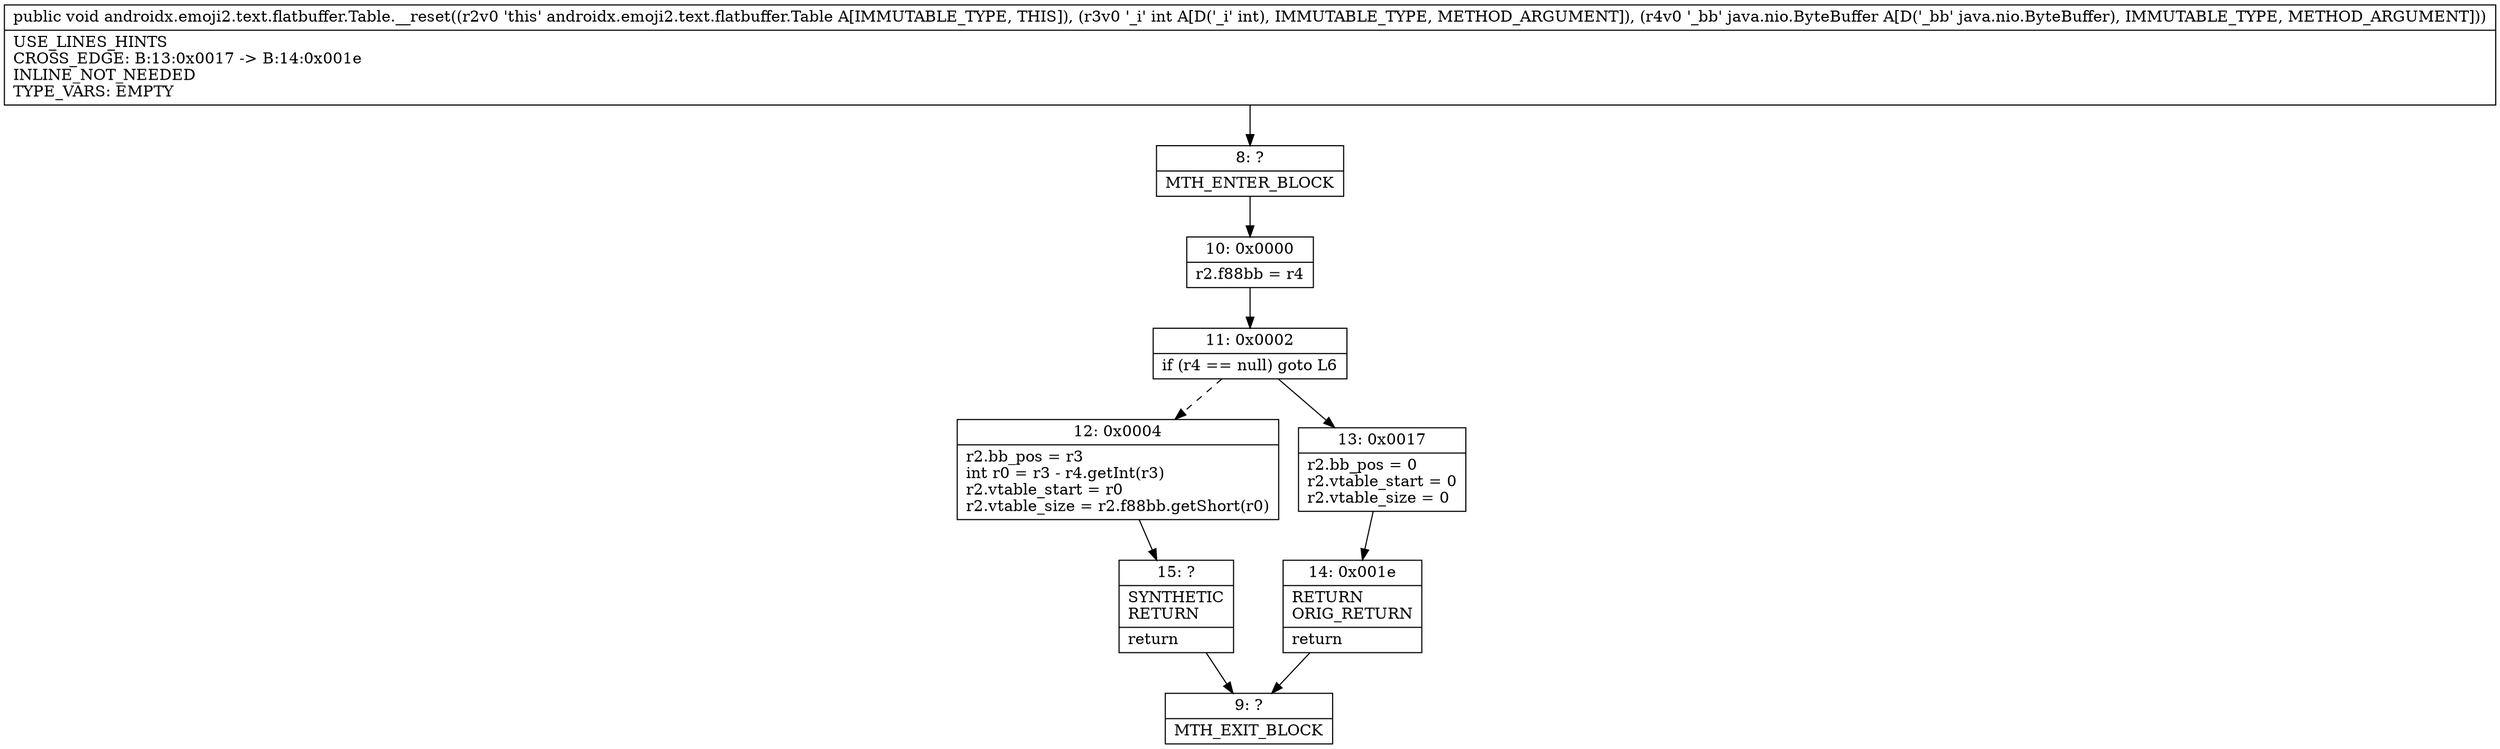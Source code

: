 digraph "CFG forandroidx.emoji2.text.flatbuffer.Table.__reset(ILjava\/nio\/ByteBuffer;)V" {
Node_8 [shape=record,label="{8\:\ ?|MTH_ENTER_BLOCK\l}"];
Node_10 [shape=record,label="{10\:\ 0x0000|r2.f88bb = r4\l}"];
Node_11 [shape=record,label="{11\:\ 0x0002|if (r4 == null) goto L6\l}"];
Node_12 [shape=record,label="{12\:\ 0x0004|r2.bb_pos = r3\lint r0 = r3 \- r4.getInt(r3)\lr2.vtable_start = r0\lr2.vtable_size = r2.f88bb.getShort(r0)\l}"];
Node_15 [shape=record,label="{15\:\ ?|SYNTHETIC\lRETURN\l|return\l}"];
Node_9 [shape=record,label="{9\:\ ?|MTH_EXIT_BLOCK\l}"];
Node_13 [shape=record,label="{13\:\ 0x0017|r2.bb_pos = 0\lr2.vtable_start = 0\lr2.vtable_size = 0\l}"];
Node_14 [shape=record,label="{14\:\ 0x001e|RETURN\lORIG_RETURN\l|return\l}"];
MethodNode[shape=record,label="{public void androidx.emoji2.text.flatbuffer.Table.__reset((r2v0 'this' androidx.emoji2.text.flatbuffer.Table A[IMMUTABLE_TYPE, THIS]), (r3v0 '_i' int A[D('_i' int), IMMUTABLE_TYPE, METHOD_ARGUMENT]), (r4v0 '_bb' java.nio.ByteBuffer A[D('_bb' java.nio.ByteBuffer), IMMUTABLE_TYPE, METHOD_ARGUMENT]))  | USE_LINES_HINTS\lCROSS_EDGE: B:13:0x0017 \-\> B:14:0x001e\lINLINE_NOT_NEEDED\lTYPE_VARS: EMPTY\l}"];
MethodNode -> Node_8;Node_8 -> Node_10;
Node_10 -> Node_11;
Node_11 -> Node_12[style=dashed];
Node_11 -> Node_13;
Node_12 -> Node_15;
Node_15 -> Node_9;
Node_13 -> Node_14;
Node_14 -> Node_9;
}

